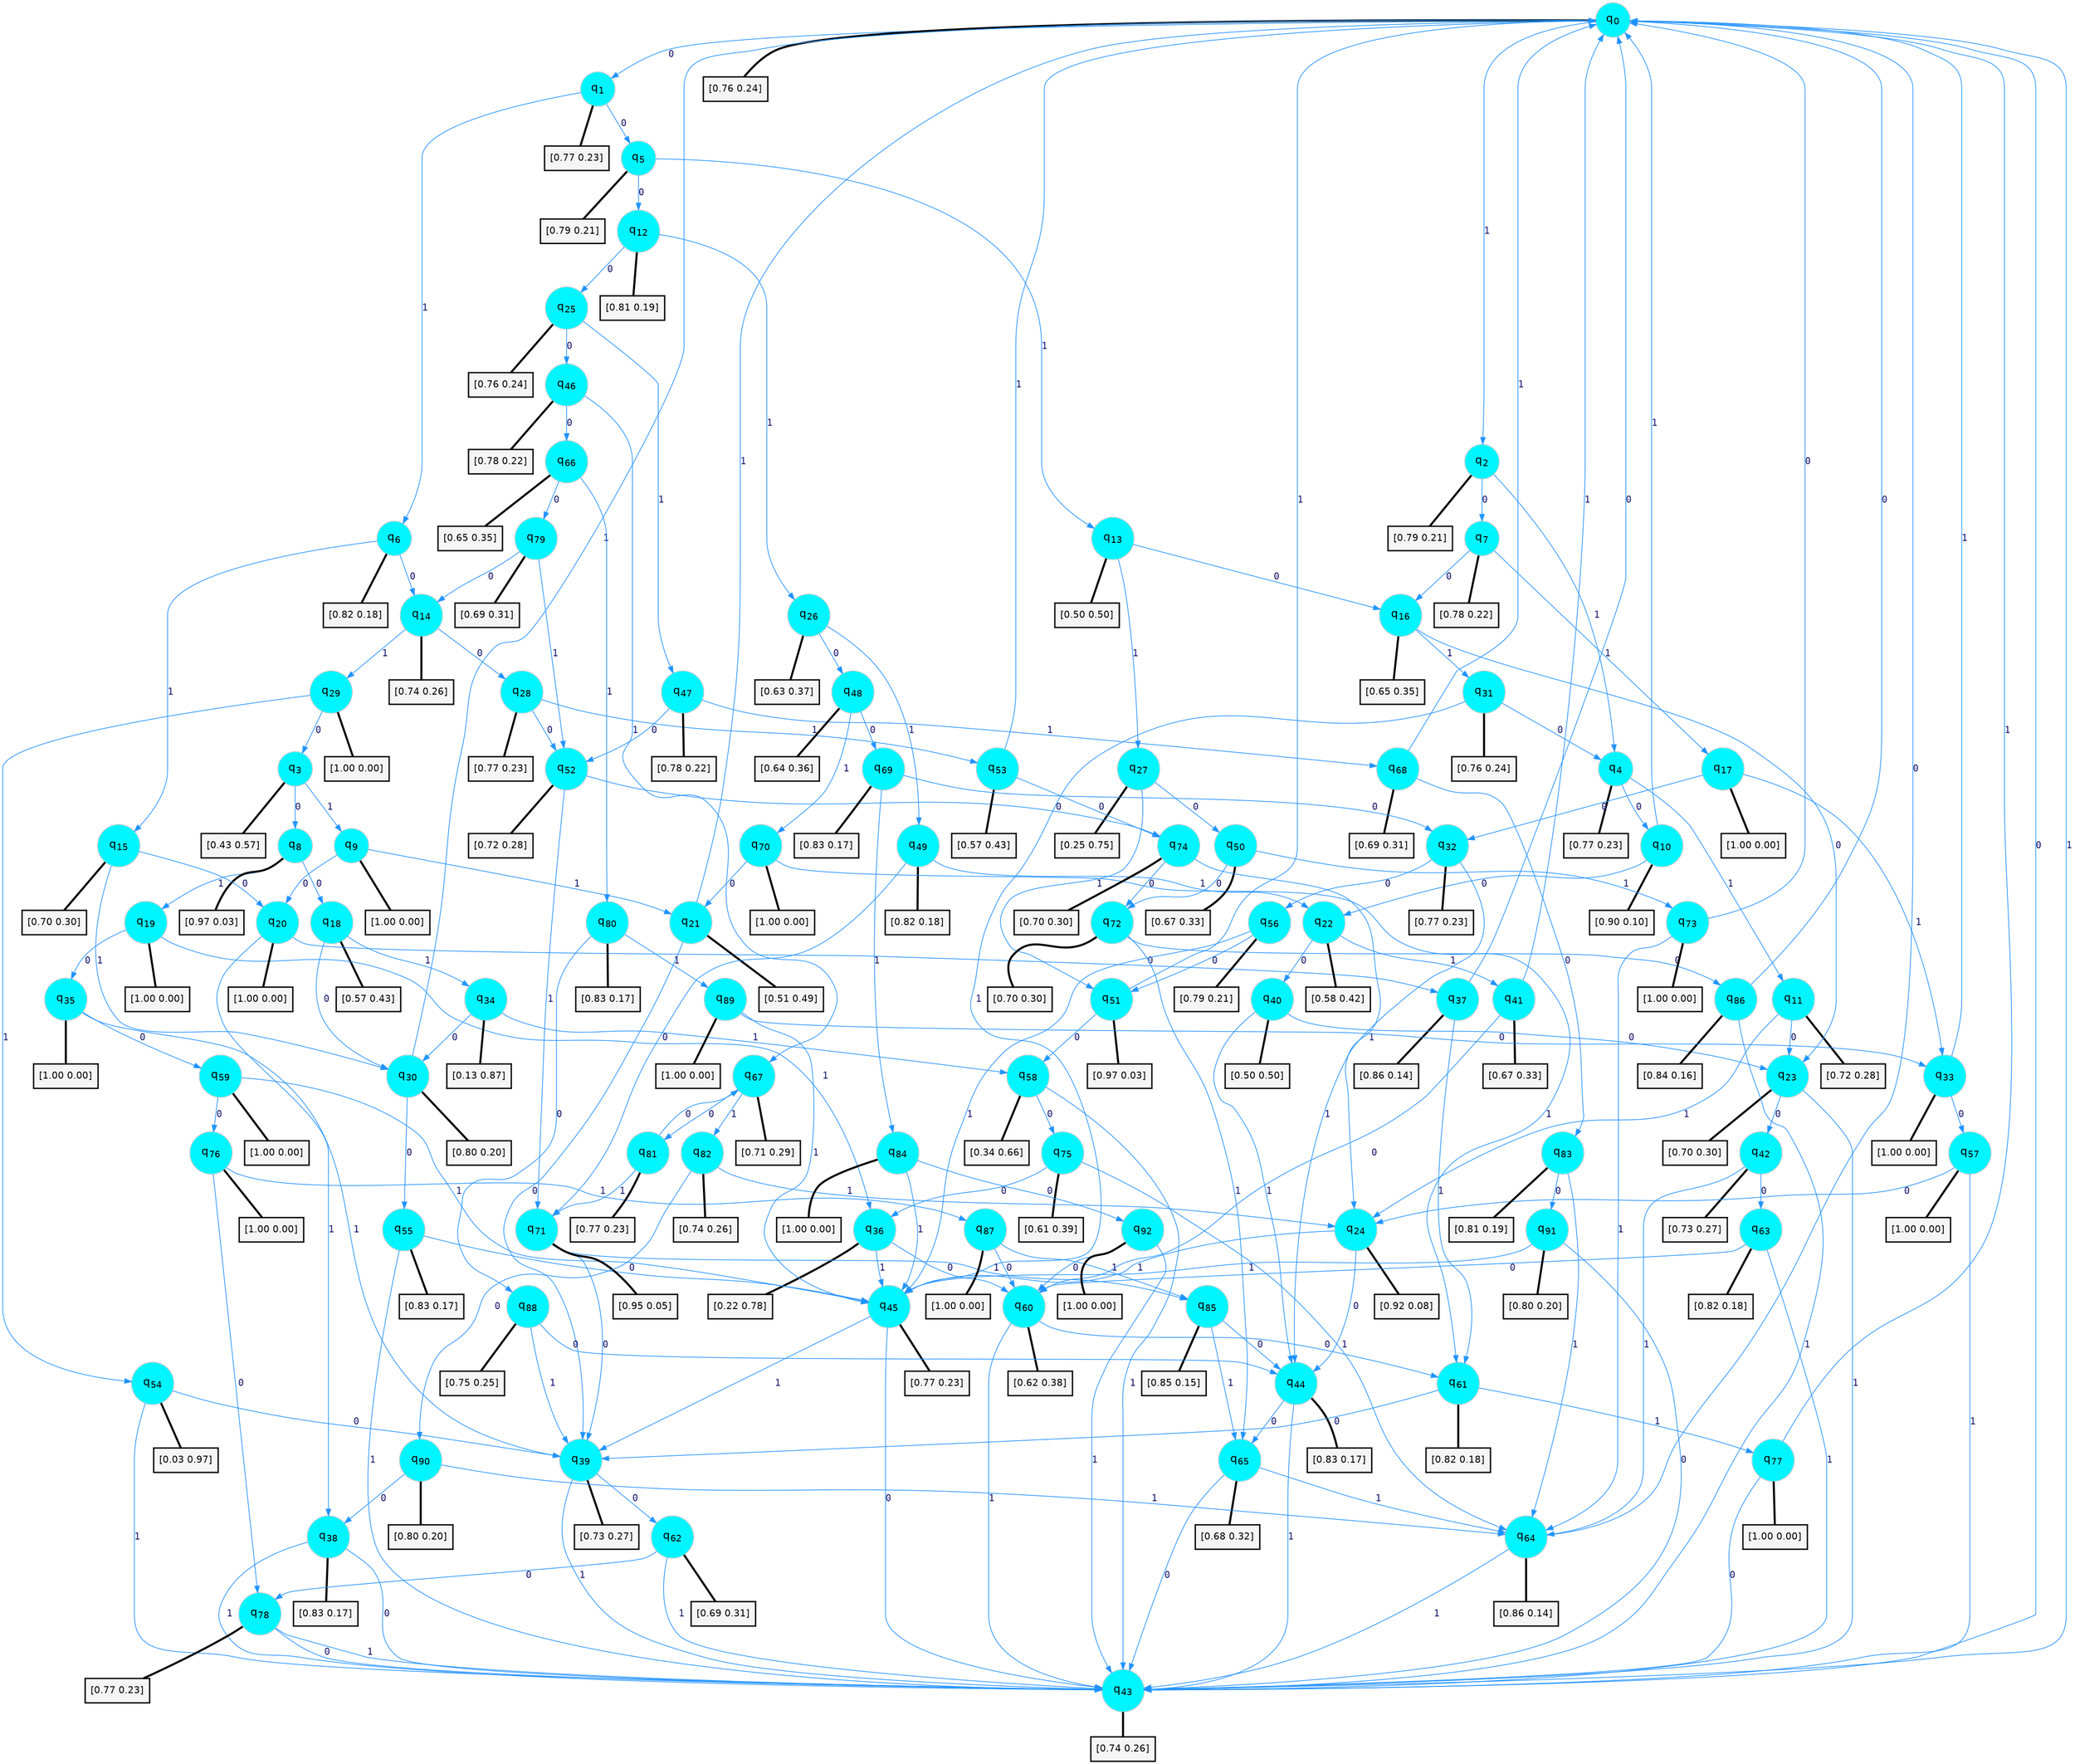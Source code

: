 digraph G {
graph [
bgcolor=transparent, dpi=300, rankdir=TD, size="40,25"];
node [
color=gray, fillcolor=turquoise1, fontcolor=black, fontname=Helvetica, fontsize=16, fontweight=bold, shape=circle, style=filled];
edge [
arrowsize=1, color=dodgerblue1, fontcolor=midnightblue, fontname=courier, fontweight=bold, penwidth=1, style=solid, weight=20];
0[label=<q<SUB>0</SUB>>];
1[label=<q<SUB>1</SUB>>];
2[label=<q<SUB>2</SUB>>];
3[label=<q<SUB>3</SUB>>];
4[label=<q<SUB>4</SUB>>];
5[label=<q<SUB>5</SUB>>];
6[label=<q<SUB>6</SUB>>];
7[label=<q<SUB>7</SUB>>];
8[label=<q<SUB>8</SUB>>];
9[label=<q<SUB>9</SUB>>];
10[label=<q<SUB>10</SUB>>];
11[label=<q<SUB>11</SUB>>];
12[label=<q<SUB>12</SUB>>];
13[label=<q<SUB>13</SUB>>];
14[label=<q<SUB>14</SUB>>];
15[label=<q<SUB>15</SUB>>];
16[label=<q<SUB>16</SUB>>];
17[label=<q<SUB>17</SUB>>];
18[label=<q<SUB>18</SUB>>];
19[label=<q<SUB>19</SUB>>];
20[label=<q<SUB>20</SUB>>];
21[label=<q<SUB>21</SUB>>];
22[label=<q<SUB>22</SUB>>];
23[label=<q<SUB>23</SUB>>];
24[label=<q<SUB>24</SUB>>];
25[label=<q<SUB>25</SUB>>];
26[label=<q<SUB>26</SUB>>];
27[label=<q<SUB>27</SUB>>];
28[label=<q<SUB>28</SUB>>];
29[label=<q<SUB>29</SUB>>];
30[label=<q<SUB>30</SUB>>];
31[label=<q<SUB>31</SUB>>];
32[label=<q<SUB>32</SUB>>];
33[label=<q<SUB>33</SUB>>];
34[label=<q<SUB>34</SUB>>];
35[label=<q<SUB>35</SUB>>];
36[label=<q<SUB>36</SUB>>];
37[label=<q<SUB>37</SUB>>];
38[label=<q<SUB>38</SUB>>];
39[label=<q<SUB>39</SUB>>];
40[label=<q<SUB>40</SUB>>];
41[label=<q<SUB>41</SUB>>];
42[label=<q<SUB>42</SUB>>];
43[label=<q<SUB>43</SUB>>];
44[label=<q<SUB>44</SUB>>];
45[label=<q<SUB>45</SUB>>];
46[label=<q<SUB>46</SUB>>];
47[label=<q<SUB>47</SUB>>];
48[label=<q<SUB>48</SUB>>];
49[label=<q<SUB>49</SUB>>];
50[label=<q<SUB>50</SUB>>];
51[label=<q<SUB>51</SUB>>];
52[label=<q<SUB>52</SUB>>];
53[label=<q<SUB>53</SUB>>];
54[label=<q<SUB>54</SUB>>];
55[label=<q<SUB>55</SUB>>];
56[label=<q<SUB>56</SUB>>];
57[label=<q<SUB>57</SUB>>];
58[label=<q<SUB>58</SUB>>];
59[label=<q<SUB>59</SUB>>];
60[label=<q<SUB>60</SUB>>];
61[label=<q<SUB>61</SUB>>];
62[label=<q<SUB>62</SUB>>];
63[label=<q<SUB>63</SUB>>];
64[label=<q<SUB>64</SUB>>];
65[label=<q<SUB>65</SUB>>];
66[label=<q<SUB>66</SUB>>];
67[label=<q<SUB>67</SUB>>];
68[label=<q<SUB>68</SUB>>];
69[label=<q<SUB>69</SUB>>];
70[label=<q<SUB>70</SUB>>];
71[label=<q<SUB>71</SUB>>];
72[label=<q<SUB>72</SUB>>];
73[label=<q<SUB>73</SUB>>];
74[label=<q<SUB>74</SUB>>];
75[label=<q<SUB>75</SUB>>];
76[label=<q<SUB>76</SUB>>];
77[label=<q<SUB>77</SUB>>];
78[label=<q<SUB>78</SUB>>];
79[label=<q<SUB>79</SUB>>];
80[label=<q<SUB>80</SUB>>];
81[label=<q<SUB>81</SUB>>];
82[label=<q<SUB>82</SUB>>];
83[label=<q<SUB>83</SUB>>];
84[label=<q<SUB>84</SUB>>];
85[label=<q<SUB>85</SUB>>];
86[label=<q<SUB>86</SUB>>];
87[label=<q<SUB>87</SUB>>];
88[label=<q<SUB>88</SUB>>];
89[label=<q<SUB>89</SUB>>];
90[label=<q<SUB>90</SUB>>];
91[label=<q<SUB>91</SUB>>];
92[label=<q<SUB>92</SUB>>];
93[label="[0.76 0.24]", shape=box,fontcolor=black, fontname=Helvetica, fontsize=14, penwidth=2, fillcolor=whitesmoke,color=black];
94[label="[0.77 0.23]", shape=box,fontcolor=black, fontname=Helvetica, fontsize=14, penwidth=2, fillcolor=whitesmoke,color=black];
95[label="[0.79 0.21]", shape=box,fontcolor=black, fontname=Helvetica, fontsize=14, penwidth=2, fillcolor=whitesmoke,color=black];
96[label="[0.43 0.57]", shape=box,fontcolor=black, fontname=Helvetica, fontsize=14, penwidth=2, fillcolor=whitesmoke,color=black];
97[label="[0.77 0.23]", shape=box,fontcolor=black, fontname=Helvetica, fontsize=14, penwidth=2, fillcolor=whitesmoke,color=black];
98[label="[0.79 0.21]", shape=box,fontcolor=black, fontname=Helvetica, fontsize=14, penwidth=2, fillcolor=whitesmoke,color=black];
99[label="[0.82 0.18]", shape=box,fontcolor=black, fontname=Helvetica, fontsize=14, penwidth=2, fillcolor=whitesmoke,color=black];
100[label="[0.78 0.22]", shape=box,fontcolor=black, fontname=Helvetica, fontsize=14, penwidth=2, fillcolor=whitesmoke,color=black];
101[label="[0.97 0.03]", shape=box,fontcolor=black, fontname=Helvetica, fontsize=14, penwidth=2, fillcolor=whitesmoke,color=black];
102[label="[1.00 0.00]", shape=box,fontcolor=black, fontname=Helvetica, fontsize=14, penwidth=2, fillcolor=whitesmoke,color=black];
103[label="[0.90 0.10]", shape=box,fontcolor=black, fontname=Helvetica, fontsize=14, penwidth=2, fillcolor=whitesmoke,color=black];
104[label="[0.72 0.28]", shape=box,fontcolor=black, fontname=Helvetica, fontsize=14, penwidth=2, fillcolor=whitesmoke,color=black];
105[label="[0.81 0.19]", shape=box,fontcolor=black, fontname=Helvetica, fontsize=14, penwidth=2, fillcolor=whitesmoke,color=black];
106[label="[0.50 0.50]", shape=box,fontcolor=black, fontname=Helvetica, fontsize=14, penwidth=2, fillcolor=whitesmoke,color=black];
107[label="[0.74 0.26]", shape=box,fontcolor=black, fontname=Helvetica, fontsize=14, penwidth=2, fillcolor=whitesmoke,color=black];
108[label="[0.70 0.30]", shape=box,fontcolor=black, fontname=Helvetica, fontsize=14, penwidth=2, fillcolor=whitesmoke,color=black];
109[label="[0.65 0.35]", shape=box,fontcolor=black, fontname=Helvetica, fontsize=14, penwidth=2, fillcolor=whitesmoke,color=black];
110[label="[1.00 0.00]", shape=box,fontcolor=black, fontname=Helvetica, fontsize=14, penwidth=2, fillcolor=whitesmoke,color=black];
111[label="[0.57 0.43]", shape=box,fontcolor=black, fontname=Helvetica, fontsize=14, penwidth=2, fillcolor=whitesmoke,color=black];
112[label="[1.00 0.00]", shape=box,fontcolor=black, fontname=Helvetica, fontsize=14, penwidth=2, fillcolor=whitesmoke,color=black];
113[label="[1.00 0.00]", shape=box,fontcolor=black, fontname=Helvetica, fontsize=14, penwidth=2, fillcolor=whitesmoke,color=black];
114[label="[0.51 0.49]", shape=box,fontcolor=black, fontname=Helvetica, fontsize=14, penwidth=2, fillcolor=whitesmoke,color=black];
115[label="[0.58 0.42]", shape=box,fontcolor=black, fontname=Helvetica, fontsize=14, penwidth=2, fillcolor=whitesmoke,color=black];
116[label="[0.70 0.30]", shape=box,fontcolor=black, fontname=Helvetica, fontsize=14, penwidth=2, fillcolor=whitesmoke,color=black];
117[label="[0.92 0.08]", shape=box,fontcolor=black, fontname=Helvetica, fontsize=14, penwidth=2, fillcolor=whitesmoke,color=black];
118[label="[0.76 0.24]", shape=box,fontcolor=black, fontname=Helvetica, fontsize=14, penwidth=2, fillcolor=whitesmoke,color=black];
119[label="[0.63 0.37]", shape=box,fontcolor=black, fontname=Helvetica, fontsize=14, penwidth=2, fillcolor=whitesmoke,color=black];
120[label="[0.25 0.75]", shape=box,fontcolor=black, fontname=Helvetica, fontsize=14, penwidth=2, fillcolor=whitesmoke,color=black];
121[label="[0.77 0.23]", shape=box,fontcolor=black, fontname=Helvetica, fontsize=14, penwidth=2, fillcolor=whitesmoke,color=black];
122[label="[1.00 0.00]", shape=box,fontcolor=black, fontname=Helvetica, fontsize=14, penwidth=2, fillcolor=whitesmoke,color=black];
123[label="[0.80 0.20]", shape=box,fontcolor=black, fontname=Helvetica, fontsize=14, penwidth=2, fillcolor=whitesmoke,color=black];
124[label="[0.76 0.24]", shape=box,fontcolor=black, fontname=Helvetica, fontsize=14, penwidth=2, fillcolor=whitesmoke,color=black];
125[label="[0.77 0.23]", shape=box,fontcolor=black, fontname=Helvetica, fontsize=14, penwidth=2, fillcolor=whitesmoke,color=black];
126[label="[1.00 0.00]", shape=box,fontcolor=black, fontname=Helvetica, fontsize=14, penwidth=2, fillcolor=whitesmoke,color=black];
127[label="[0.13 0.87]", shape=box,fontcolor=black, fontname=Helvetica, fontsize=14, penwidth=2, fillcolor=whitesmoke,color=black];
128[label="[1.00 0.00]", shape=box,fontcolor=black, fontname=Helvetica, fontsize=14, penwidth=2, fillcolor=whitesmoke,color=black];
129[label="[0.22 0.78]", shape=box,fontcolor=black, fontname=Helvetica, fontsize=14, penwidth=2, fillcolor=whitesmoke,color=black];
130[label="[0.86 0.14]", shape=box,fontcolor=black, fontname=Helvetica, fontsize=14, penwidth=2, fillcolor=whitesmoke,color=black];
131[label="[0.83 0.17]", shape=box,fontcolor=black, fontname=Helvetica, fontsize=14, penwidth=2, fillcolor=whitesmoke,color=black];
132[label="[0.73 0.27]", shape=box,fontcolor=black, fontname=Helvetica, fontsize=14, penwidth=2, fillcolor=whitesmoke,color=black];
133[label="[0.50 0.50]", shape=box,fontcolor=black, fontname=Helvetica, fontsize=14, penwidth=2, fillcolor=whitesmoke,color=black];
134[label="[0.67 0.33]", shape=box,fontcolor=black, fontname=Helvetica, fontsize=14, penwidth=2, fillcolor=whitesmoke,color=black];
135[label="[0.73 0.27]", shape=box,fontcolor=black, fontname=Helvetica, fontsize=14, penwidth=2, fillcolor=whitesmoke,color=black];
136[label="[0.74 0.26]", shape=box,fontcolor=black, fontname=Helvetica, fontsize=14, penwidth=2, fillcolor=whitesmoke,color=black];
137[label="[0.83 0.17]", shape=box,fontcolor=black, fontname=Helvetica, fontsize=14, penwidth=2, fillcolor=whitesmoke,color=black];
138[label="[0.77 0.23]", shape=box,fontcolor=black, fontname=Helvetica, fontsize=14, penwidth=2, fillcolor=whitesmoke,color=black];
139[label="[0.78 0.22]", shape=box,fontcolor=black, fontname=Helvetica, fontsize=14, penwidth=2, fillcolor=whitesmoke,color=black];
140[label="[0.78 0.22]", shape=box,fontcolor=black, fontname=Helvetica, fontsize=14, penwidth=2, fillcolor=whitesmoke,color=black];
141[label="[0.64 0.36]", shape=box,fontcolor=black, fontname=Helvetica, fontsize=14, penwidth=2, fillcolor=whitesmoke,color=black];
142[label="[0.82 0.18]", shape=box,fontcolor=black, fontname=Helvetica, fontsize=14, penwidth=2, fillcolor=whitesmoke,color=black];
143[label="[0.67 0.33]", shape=box,fontcolor=black, fontname=Helvetica, fontsize=14, penwidth=2, fillcolor=whitesmoke,color=black];
144[label="[0.97 0.03]", shape=box,fontcolor=black, fontname=Helvetica, fontsize=14, penwidth=2, fillcolor=whitesmoke,color=black];
145[label="[0.72 0.28]", shape=box,fontcolor=black, fontname=Helvetica, fontsize=14, penwidth=2, fillcolor=whitesmoke,color=black];
146[label="[0.57 0.43]", shape=box,fontcolor=black, fontname=Helvetica, fontsize=14, penwidth=2, fillcolor=whitesmoke,color=black];
147[label="[0.03 0.97]", shape=box,fontcolor=black, fontname=Helvetica, fontsize=14, penwidth=2, fillcolor=whitesmoke,color=black];
148[label="[0.83 0.17]", shape=box,fontcolor=black, fontname=Helvetica, fontsize=14, penwidth=2, fillcolor=whitesmoke,color=black];
149[label="[0.79 0.21]", shape=box,fontcolor=black, fontname=Helvetica, fontsize=14, penwidth=2, fillcolor=whitesmoke,color=black];
150[label="[1.00 0.00]", shape=box,fontcolor=black, fontname=Helvetica, fontsize=14, penwidth=2, fillcolor=whitesmoke,color=black];
151[label="[0.34 0.66]", shape=box,fontcolor=black, fontname=Helvetica, fontsize=14, penwidth=2, fillcolor=whitesmoke,color=black];
152[label="[1.00 0.00]", shape=box,fontcolor=black, fontname=Helvetica, fontsize=14, penwidth=2, fillcolor=whitesmoke,color=black];
153[label="[0.62 0.38]", shape=box,fontcolor=black, fontname=Helvetica, fontsize=14, penwidth=2, fillcolor=whitesmoke,color=black];
154[label="[0.82 0.18]", shape=box,fontcolor=black, fontname=Helvetica, fontsize=14, penwidth=2, fillcolor=whitesmoke,color=black];
155[label="[0.69 0.31]", shape=box,fontcolor=black, fontname=Helvetica, fontsize=14, penwidth=2, fillcolor=whitesmoke,color=black];
156[label="[0.82 0.18]", shape=box,fontcolor=black, fontname=Helvetica, fontsize=14, penwidth=2, fillcolor=whitesmoke,color=black];
157[label="[0.86 0.14]", shape=box,fontcolor=black, fontname=Helvetica, fontsize=14, penwidth=2, fillcolor=whitesmoke,color=black];
158[label="[0.68 0.32]", shape=box,fontcolor=black, fontname=Helvetica, fontsize=14, penwidth=2, fillcolor=whitesmoke,color=black];
159[label="[0.65 0.35]", shape=box,fontcolor=black, fontname=Helvetica, fontsize=14, penwidth=2, fillcolor=whitesmoke,color=black];
160[label="[0.71 0.29]", shape=box,fontcolor=black, fontname=Helvetica, fontsize=14, penwidth=2, fillcolor=whitesmoke,color=black];
161[label="[0.69 0.31]", shape=box,fontcolor=black, fontname=Helvetica, fontsize=14, penwidth=2, fillcolor=whitesmoke,color=black];
162[label="[0.83 0.17]", shape=box,fontcolor=black, fontname=Helvetica, fontsize=14, penwidth=2, fillcolor=whitesmoke,color=black];
163[label="[1.00 0.00]", shape=box,fontcolor=black, fontname=Helvetica, fontsize=14, penwidth=2, fillcolor=whitesmoke,color=black];
164[label="[0.95 0.05]", shape=box,fontcolor=black, fontname=Helvetica, fontsize=14, penwidth=2, fillcolor=whitesmoke,color=black];
165[label="[0.70 0.30]", shape=box,fontcolor=black, fontname=Helvetica, fontsize=14, penwidth=2, fillcolor=whitesmoke,color=black];
166[label="[1.00 0.00]", shape=box,fontcolor=black, fontname=Helvetica, fontsize=14, penwidth=2, fillcolor=whitesmoke,color=black];
167[label="[0.70 0.30]", shape=box,fontcolor=black, fontname=Helvetica, fontsize=14, penwidth=2, fillcolor=whitesmoke,color=black];
168[label="[0.61 0.39]", shape=box,fontcolor=black, fontname=Helvetica, fontsize=14, penwidth=2, fillcolor=whitesmoke,color=black];
169[label="[1.00 0.00]", shape=box,fontcolor=black, fontname=Helvetica, fontsize=14, penwidth=2, fillcolor=whitesmoke,color=black];
170[label="[1.00 0.00]", shape=box,fontcolor=black, fontname=Helvetica, fontsize=14, penwidth=2, fillcolor=whitesmoke,color=black];
171[label="[0.77 0.23]", shape=box,fontcolor=black, fontname=Helvetica, fontsize=14, penwidth=2, fillcolor=whitesmoke,color=black];
172[label="[0.69 0.31]", shape=box,fontcolor=black, fontname=Helvetica, fontsize=14, penwidth=2, fillcolor=whitesmoke,color=black];
173[label="[0.83 0.17]", shape=box,fontcolor=black, fontname=Helvetica, fontsize=14, penwidth=2, fillcolor=whitesmoke,color=black];
174[label="[0.77 0.23]", shape=box,fontcolor=black, fontname=Helvetica, fontsize=14, penwidth=2, fillcolor=whitesmoke,color=black];
175[label="[0.74 0.26]", shape=box,fontcolor=black, fontname=Helvetica, fontsize=14, penwidth=2, fillcolor=whitesmoke,color=black];
176[label="[0.81 0.19]", shape=box,fontcolor=black, fontname=Helvetica, fontsize=14, penwidth=2, fillcolor=whitesmoke,color=black];
177[label="[1.00 0.00]", shape=box,fontcolor=black, fontname=Helvetica, fontsize=14, penwidth=2, fillcolor=whitesmoke,color=black];
178[label="[0.85 0.15]", shape=box,fontcolor=black, fontname=Helvetica, fontsize=14, penwidth=2, fillcolor=whitesmoke,color=black];
179[label="[0.84 0.16]", shape=box,fontcolor=black, fontname=Helvetica, fontsize=14, penwidth=2, fillcolor=whitesmoke,color=black];
180[label="[1.00 0.00]", shape=box,fontcolor=black, fontname=Helvetica, fontsize=14, penwidth=2, fillcolor=whitesmoke,color=black];
181[label="[0.75 0.25]", shape=box,fontcolor=black, fontname=Helvetica, fontsize=14, penwidth=2, fillcolor=whitesmoke,color=black];
182[label="[1.00 0.00]", shape=box,fontcolor=black, fontname=Helvetica, fontsize=14, penwidth=2, fillcolor=whitesmoke,color=black];
183[label="[0.80 0.20]", shape=box,fontcolor=black, fontname=Helvetica, fontsize=14, penwidth=2, fillcolor=whitesmoke,color=black];
184[label="[0.80 0.20]", shape=box,fontcolor=black, fontname=Helvetica, fontsize=14, penwidth=2, fillcolor=whitesmoke,color=black];
185[label="[1.00 0.00]", shape=box,fontcolor=black, fontname=Helvetica, fontsize=14, penwidth=2, fillcolor=whitesmoke,color=black];
0->1 [label=0];
0->2 [label=1];
0->93 [arrowhead=none, penwidth=3,color=black];
1->5 [label=0];
1->6 [label=1];
1->94 [arrowhead=none, penwidth=3,color=black];
2->7 [label=0];
2->4 [label=1];
2->95 [arrowhead=none, penwidth=3,color=black];
3->8 [label=0];
3->9 [label=1];
3->96 [arrowhead=none, penwidth=3,color=black];
4->10 [label=0];
4->11 [label=1];
4->97 [arrowhead=none, penwidth=3,color=black];
5->12 [label=0];
5->13 [label=1];
5->98 [arrowhead=none, penwidth=3,color=black];
6->14 [label=0];
6->15 [label=1];
6->99 [arrowhead=none, penwidth=3,color=black];
7->16 [label=0];
7->17 [label=1];
7->100 [arrowhead=none, penwidth=3,color=black];
8->18 [label=0];
8->19 [label=1];
8->101 [arrowhead=none, penwidth=3,color=black];
9->20 [label=0];
9->21 [label=1];
9->102 [arrowhead=none, penwidth=3,color=black];
10->22 [label=0];
10->0 [label=1];
10->103 [arrowhead=none, penwidth=3,color=black];
11->23 [label=0];
11->24 [label=1];
11->104 [arrowhead=none, penwidth=3,color=black];
12->25 [label=0];
12->26 [label=1];
12->105 [arrowhead=none, penwidth=3,color=black];
13->16 [label=0];
13->27 [label=1];
13->106 [arrowhead=none, penwidth=3,color=black];
14->28 [label=0];
14->29 [label=1];
14->107 [arrowhead=none, penwidth=3,color=black];
15->20 [label=0];
15->30 [label=1];
15->108 [arrowhead=none, penwidth=3,color=black];
16->23 [label=0];
16->31 [label=1];
16->109 [arrowhead=none, penwidth=3,color=black];
17->32 [label=0];
17->33 [label=1];
17->110 [arrowhead=none, penwidth=3,color=black];
18->30 [label=0];
18->34 [label=1];
18->111 [arrowhead=none, penwidth=3,color=black];
19->35 [label=0];
19->36 [label=1];
19->112 [arrowhead=none, penwidth=3,color=black];
20->37 [label=0];
20->38 [label=1];
20->113 [arrowhead=none, penwidth=3,color=black];
21->39 [label=0];
21->0 [label=1];
21->114 [arrowhead=none, penwidth=3,color=black];
22->40 [label=0];
22->41 [label=1];
22->115 [arrowhead=none, penwidth=3,color=black];
23->42 [label=0];
23->43 [label=1];
23->116 [arrowhead=none, penwidth=3,color=black];
24->44 [label=0];
24->45 [label=1];
24->117 [arrowhead=none, penwidth=3,color=black];
25->46 [label=0];
25->47 [label=1];
25->118 [arrowhead=none, penwidth=3,color=black];
26->48 [label=0];
26->49 [label=1];
26->119 [arrowhead=none, penwidth=3,color=black];
27->50 [label=0];
27->51 [label=1];
27->120 [arrowhead=none, penwidth=3,color=black];
28->52 [label=0];
28->53 [label=1];
28->121 [arrowhead=none, penwidth=3,color=black];
29->3 [label=0];
29->54 [label=1];
29->122 [arrowhead=none, penwidth=3,color=black];
30->55 [label=0];
30->0 [label=1];
30->123 [arrowhead=none, penwidth=3,color=black];
31->4 [label=0];
31->45 [label=1];
31->124 [arrowhead=none, penwidth=3,color=black];
32->56 [label=0];
32->44 [label=1];
32->125 [arrowhead=none, penwidth=3,color=black];
33->57 [label=0];
33->0 [label=1];
33->126 [arrowhead=none, penwidth=3,color=black];
34->30 [label=0];
34->58 [label=1];
34->127 [arrowhead=none, penwidth=3,color=black];
35->59 [label=0];
35->39 [label=1];
35->128 [arrowhead=none, penwidth=3,color=black];
36->60 [label=0];
36->45 [label=1];
36->129 [arrowhead=none, penwidth=3,color=black];
37->0 [label=0];
37->61 [label=1];
37->130 [arrowhead=none, penwidth=3,color=black];
38->43 [label=0];
38->43 [label=1];
38->131 [arrowhead=none, penwidth=3,color=black];
39->62 [label=0];
39->43 [label=1];
39->132 [arrowhead=none, penwidth=3,color=black];
40->23 [label=0];
40->44 [label=1];
40->133 [arrowhead=none, penwidth=3,color=black];
41->60 [label=0];
41->0 [label=1];
41->134 [arrowhead=none, penwidth=3,color=black];
42->63 [label=0];
42->64 [label=1];
42->135 [arrowhead=none, penwidth=3,color=black];
43->0 [label=0];
43->0 [label=1];
43->136 [arrowhead=none, penwidth=3,color=black];
44->65 [label=0];
44->43 [label=1];
44->137 [arrowhead=none, penwidth=3,color=black];
45->43 [label=0];
45->39 [label=1];
45->138 [arrowhead=none, penwidth=3,color=black];
46->66 [label=0];
46->67 [label=1];
46->139 [arrowhead=none, penwidth=3,color=black];
47->52 [label=0];
47->68 [label=1];
47->140 [arrowhead=none, penwidth=3,color=black];
48->69 [label=0];
48->70 [label=1];
48->141 [arrowhead=none, penwidth=3,color=black];
49->71 [label=0];
49->22 [label=1];
49->142 [arrowhead=none, penwidth=3,color=black];
50->72 [label=0];
50->73 [label=1];
50->143 [arrowhead=none, penwidth=3,color=black];
51->58 [label=0];
51->0 [label=1];
51->144 [arrowhead=none, penwidth=3,color=black];
52->74 [label=0];
52->71 [label=1];
52->145 [arrowhead=none, penwidth=3,color=black];
53->74 [label=0];
53->0 [label=1];
53->146 [arrowhead=none, penwidth=3,color=black];
54->39 [label=0];
54->43 [label=1];
54->147 [arrowhead=none, penwidth=3,color=black];
55->45 [label=0];
55->43 [label=1];
55->148 [arrowhead=none, penwidth=3,color=black];
56->51 [label=0];
56->45 [label=1];
56->149 [arrowhead=none, penwidth=3,color=black];
57->24 [label=0];
57->43 [label=1];
57->150 [arrowhead=none, penwidth=3,color=black];
58->75 [label=0];
58->43 [label=1];
58->151 [arrowhead=none, penwidth=3,color=black];
59->76 [label=0];
59->45 [label=1];
59->152 [arrowhead=none, penwidth=3,color=black];
60->61 [label=0];
60->43 [label=1];
60->153 [arrowhead=none, penwidth=3,color=black];
61->39 [label=0];
61->77 [label=1];
61->154 [arrowhead=none, penwidth=3,color=black];
62->78 [label=0];
62->43 [label=1];
62->155 [arrowhead=none, penwidth=3,color=black];
63->60 [label=0];
63->43 [label=1];
63->156 [arrowhead=none, penwidth=3,color=black];
64->0 [label=0];
64->43 [label=1];
64->157 [arrowhead=none, penwidth=3,color=black];
65->43 [label=0];
65->64 [label=1];
65->158 [arrowhead=none, penwidth=3,color=black];
66->79 [label=0];
66->80 [label=1];
66->159 [arrowhead=none, penwidth=3,color=black];
67->81 [label=0];
67->82 [label=1];
67->160 [arrowhead=none, penwidth=3,color=black];
68->83 [label=0];
68->0 [label=1];
68->161 [arrowhead=none, penwidth=3,color=black];
69->32 [label=0];
69->84 [label=1];
69->162 [arrowhead=none, penwidth=3,color=black];
70->21 [label=0];
70->61 [label=1];
70->163 [arrowhead=none, penwidth=3,color=black];
71->39 [label=0];
71->85 [label=1];
71->164 [arrowhead=none, penwidth=3,color=black];
72->86 [label=0];
72->65 [label=1];
72->165 [arrowhead=none, penwidth=3,color=black];
73->0 [label=0];
73->64 [label=1];
73->166 [arrowhead=none, penwidth=3,color=black];
74->72 [label=0];
74->24 [label=1];
74->167 [arrowhead=none, penwidth=3,color=black];
75->36 [label=0];
75->64 [label=1];
75->168 [arrowhead=none, penwidth=3,color=black];
76->78 [label=0];
76->87 [label=1];
76->169 [arrowhead=none, penwidth=3,color=black];
77->43 [label=0];
77->0 [label=1];
77->170 [arrowhead=none, penwidth=3,color=black];
78->43 [label=0];
78->43 [label=1];
78->171 [arrowhead=none, penwidth=3,color=black];
79->14 [label=0];
79->52 [label=1];
79->172 [arrowhead=none, penwidth=3,color=black];
80->88 [label=0];
80->89 [label=1];
80->173 [arrowhead=none, penwidth=3,color=black];
81->67 [label=0];
81->71 [label=1];
81->174 [arrowhead=none, penwidth=3,color=black];
82->90 [label=0];
82->24 [label=1];
82->175 [arrowhead=none, penwidth=3,color=black];
83->91 [label=0];
83->64 [label=1];
83->176 [arrowhead=none, penwidth=3,color=black];
84->92 [label=0];
84->45 [label=1];
84->177 [arrowhead=none, penwidth=3,color=black];
85->44 [label=0];
85->65 [label=1];
85->178 [arrowhead=none, penwidth=3,color=black];
86->0 [label=0];
86->43 [label=1];
86->179 [arrowhead=none, penwidth=3,color=black];
87->60 [label=0];
87->85 [label=1];
87->180 [arrowhead=none, penwidth=3,color=black];
88->44 [label=0];
88->39 [label=1];
88->181 [arrowhead=none, penwidth=3,color=black];
89->33 [label=0];
89->45 [label=1];
89->182 [arrowhead=none, penwidth=3,color=black];
90->38 [label=0];
90->64 [label=1];
90->183 [arrowhead=none, penwidth=3,color=black];
91->43 [label=0];
91->45 [label=1];
91->184 [arrowhead=none, penwidth=3,color=black];
92->60 [label=0];
92->43 [label=1];
92->185 [arrowhead=none, penwidth=3,color=black];
}
